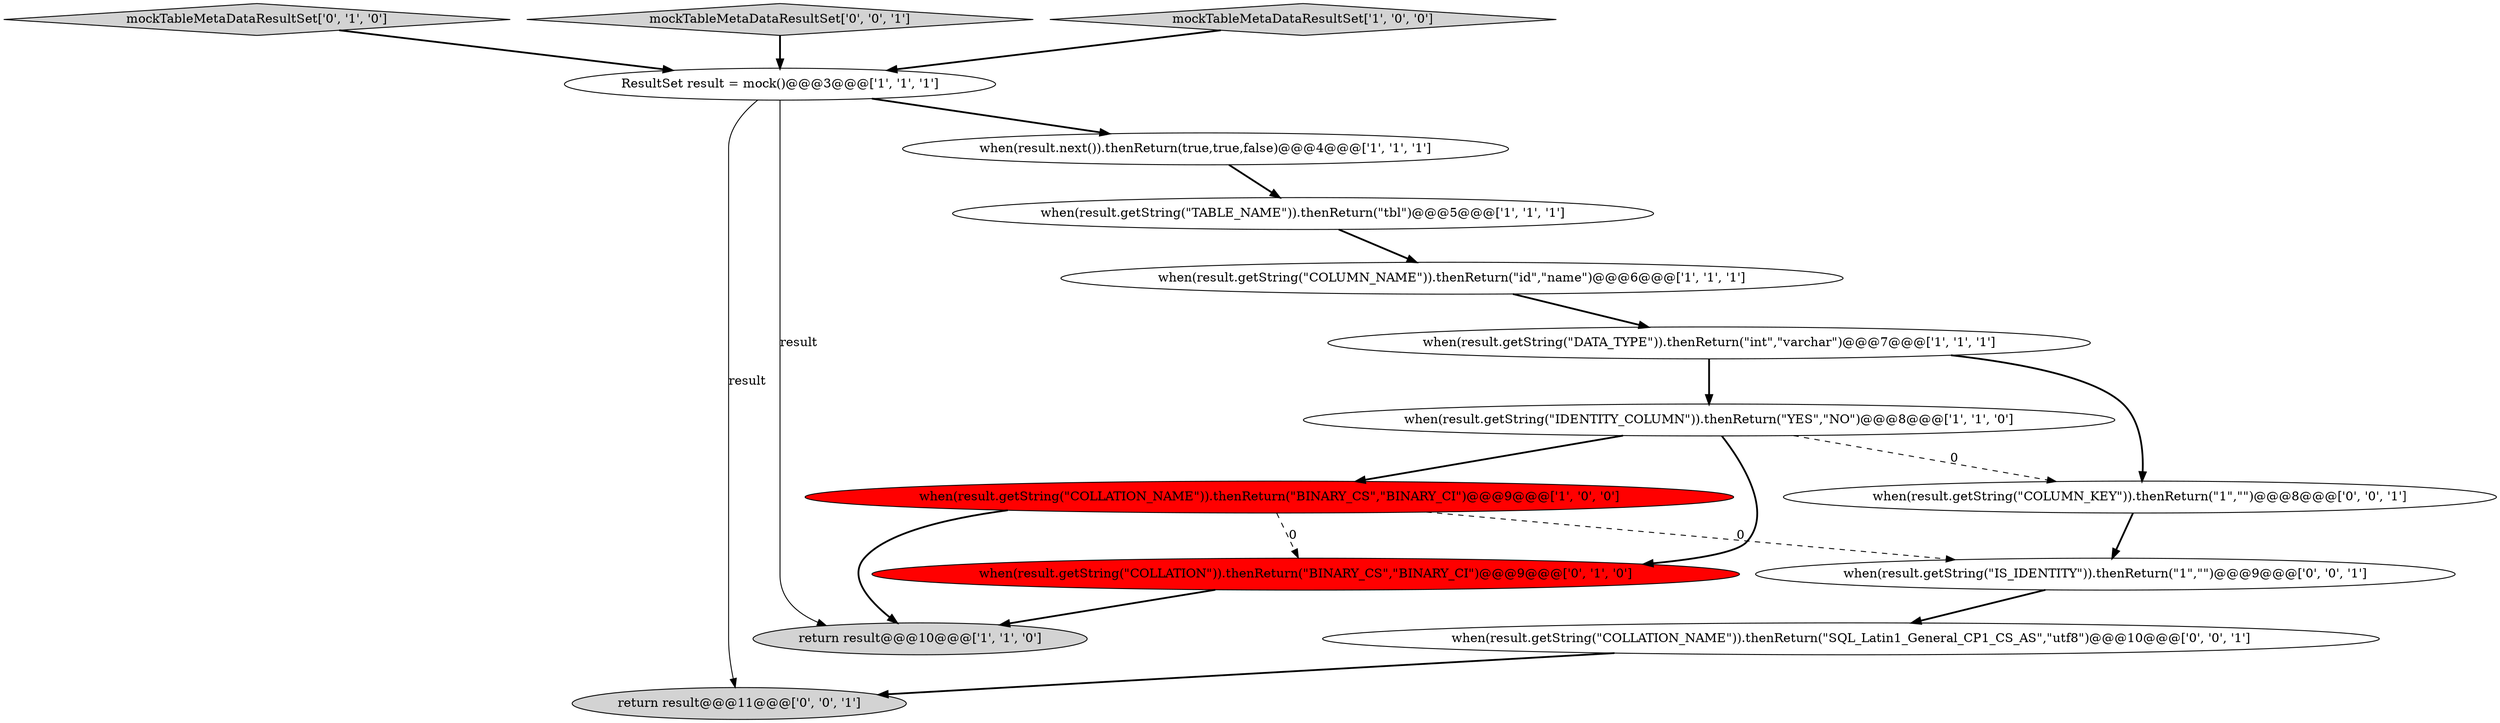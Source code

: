 digraph {
10 [style = filled, label = "mockTableMetaDataResultSet['0', '1', '0']", fillcolor = lightgray, shape = diamond image = "AAA0AAABBB2BBB"];
9 [style = filled, label = "when(result.getString(\"COLLATION\")).thenReturn(\"BINARY_CS\",\"BINARY_CI\")@@@9@@@['0', '1', '0']", fillcolor = red, shape = ellipse image = "AAA1AAABBB2BBB"];
6 [style = filled, label = "ResultSet result = mock()@@@3@@@['1', '1', '1']", fillcolor = white, shape = ellipse image = "AAA0AAABBB1BBB"];
8 [style = filled, label = "when(result.getString(\"COLLATION_NAME\")).thenReturn(\"BINARY_CS\",\"BINARY_CI\")@@@9@@@['1', '0', '0']", fillcolor = red, shape = ellipse image = "AAA1AAABBB1BBB"];
15 [style = filled, label = "when(result.getString(\"COLLATION_NAME\")).thenReturn(\"SQL_Latin1_General_CP1_CS_AS\",\"utf8\")@@@10@@@['0', '0', '1']", fillcolor = white, shape = ellipse image = "AAA0AAABBB3BBB"];
5 [style = filled, label = "when(result.getString(\"TABLE_NAME\")).thenReturn(\"tbl\")@@@5@@@['1', '1', '1']", fillcolor = white, shape = ellipse image = "AAA0AAABBB1BBB"];
14 [style = filled, label = "mockTableMetaDataResultSet['0', '0', '1']", fillcolor = lightgray, shape = diamond image = "AAA0AAABBB3BBB"];
13 [style = filled, label = "when(result.getString(\"COLUMN_KEY\")).thenReturn(\"1\",\"\")@@@8@@@['0', '0', '1']", fillcolor = white, shape = ellipse image = "AAA0AAABBB3BBB"];
3 [style = filled, label = "when(result.getString(\"COLUMN_NAME\")).thenReturn(\"id\",\"name\")@@@6@@@['1', '1', '1']", fillcolor = white, shape = ellipse image = "AAA0AAABBB1BBB"];
4 [style = filled, label = "return result@@@10@@@['1', '1', '0']", fillcolor = lightgray, shape = ellipse image = "AAA0AAABBB1BBB"];
7 [style = filled, label = "when(result.getString(\"IDENTITY_COLUMN\")).thenReturn(\"YES\",\"NO\")@@@8@@@['1', '1', '0']", fillcolor = white, shape = ellipse image = "AAA0AAABBB1BBB"];
12 [style = filled, label = "return result@@@11@@@['0', '0', '1']", fillcolor = lightgray, shape = ellipse image = "AAA0AAABBB3BBB"];
2 [style = filled, label = "mockTableMetaDataResultSet['1', '0', '0']", fillcolor = lightgray, shape = diamond image = "AAA0AAABBB1BBB"];
0 [style = filled, label = "when(result.getString(\"DATA_TYPE\")).thenReturn(\"int\",\"varchar\")@@@7@@@['1', '1', '1']", fillcolor = white, shape = ellipse image = "AAA0AAABBB1BBB"];
1 [style = filled, label = "when(result.next()).thenReturn(true,true,false)@@@4@@@['1', '1', '1']", fillcolor = white, shape = ellipse image = "AAA0AAABBB1BBB"];
11 [style = filled, label = "when(result.getString(\"IS_IDENTITY\")).thenReturn(\"1\",\"\")@@@9@@@['0', '0', '1']", fillcolor = white, shape = ellipse image = "AAA0AAABBB3BBB"];
1->5 [style = bold, label=""];
5->3 [style = bold, label=""];
0->13 [style = bold, label=""];
2->6 [style = bold, label=""];
9->4 [style = bold, label=""];
7->8 [style = bold, label=""];
13->11 [style = bold, label=""];
10->6 [style = bold, label=""];
11->15 [style = bold, label=""];
3->0 [style = bold, label=""];
0->7 [style = bold, label=""];
7->9 [style = bold, label=""];
8->9 [style = dashed, label="0"];
6->1 [style = bold, label=""];
6->12 [style = solid, label="result"];
7->13 [style = dashed, label="0"];
6->4 [style = solid, label="result"];
15->12 [style = bold, label=""];
8->4 [style = bold, label=""];
8->11 [style = dashed, label="0"];
14->6 [style = bold, label=""];
}

